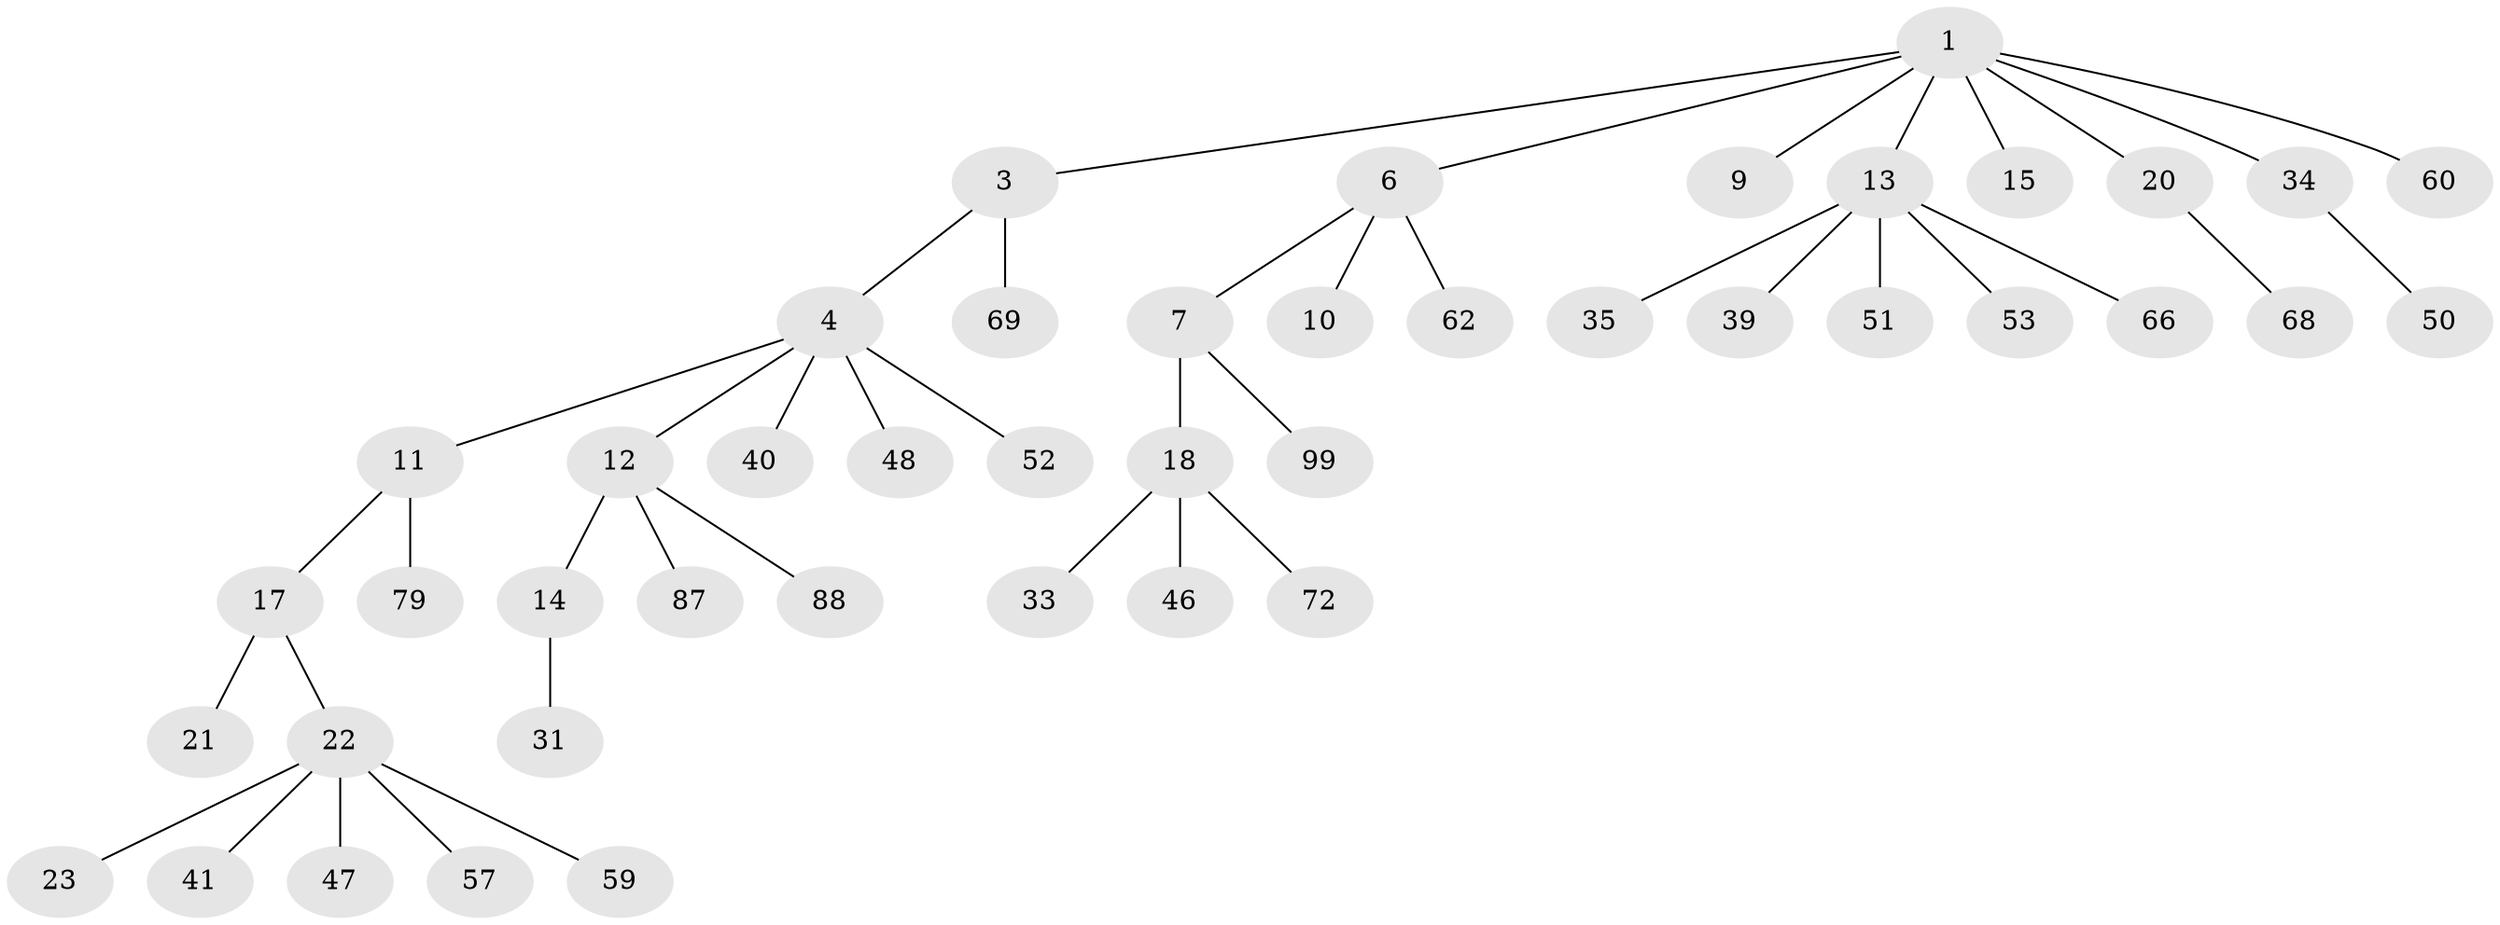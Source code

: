 // original degree distribution, {4: 0.07272727272727272, 6: 0.01818181818181818, 5: 0.06363636363636363, 3: 0.07272727272727272, 1: 0.5, 2: 0.2727272727272727}
// Generated by graph-tools (version 1.1) at 2025/19/03/04/25 18:19:20]
// undirected, 44 vertices, 43 edges
graph export_dot {
graph [start="1"]
  node [color=gray90,style=filled];
  1 [super="+2"];
  3 [super="+83"];
  4 [super="+36+8+5"];
  6 [super="+67"];
  7;
  9;
  10;
  11;
  12;
  13 [super="+45+30+42+58"];
  14 [super="+25+37+29"];
  15;
  17 [super="+26"];
  18 [super="+84+102+27+19"];
  20;
  21 [super="+44"];
  22 [super="+32+38"];
  23;
  31 [super="+61+43"];
  33 [super="+110"];
  34;
  35 [super="+77"];
  39 [super="+91"];
  40;
  41 [super="+106"];
  46 [super="+49"];
  47;
  48 [super="+85"];
  50 [super="+73"];
  51;
  52 [super="+98"];
  53 [super="+54+74"];
  57 [super="+90"];
  59 [super="+76"];
  60 [super="+63"];
  62 [super="+71"];
  66;
  68;
  69;
  72;
  79;
  87;
  88;
  99;
  1 -- 6;
  1 -- 13;
  1 -- 15;
  1 -- 34;
  1 -- 3;
  1 -- 20;
  1 -- 9;
  1 -- 60;
  3 -- 4;
  3 -- 69;
  4 -- 12;
  4 -- 48;
  4 -- 52;
  4 -- 40;
  4 -- 11;
  6 -- 7;
  6 -- 10;
  6 -- 62;
  7 -- 18;
  7 -- 99;
  11 -- 17;
  11 -- 79;
  12 -- 14;
  12 -- 87;
  12 -- 88;
  13 -- 51;
  13 -- 35;
  13 -- 53;
  13 -- 39;
  13 -- 66;
  14 -- 31;
  17 -- 21;
  17 -- 22;
  18 -- 72;
  18 -- 33;
  18 -- 46;
  20 -- 68;
  22 -- 23;
  22 -- 59;
  22 -- 41;
  22 -- 57;
  22 -- 47;
  34 -- 50;
}
